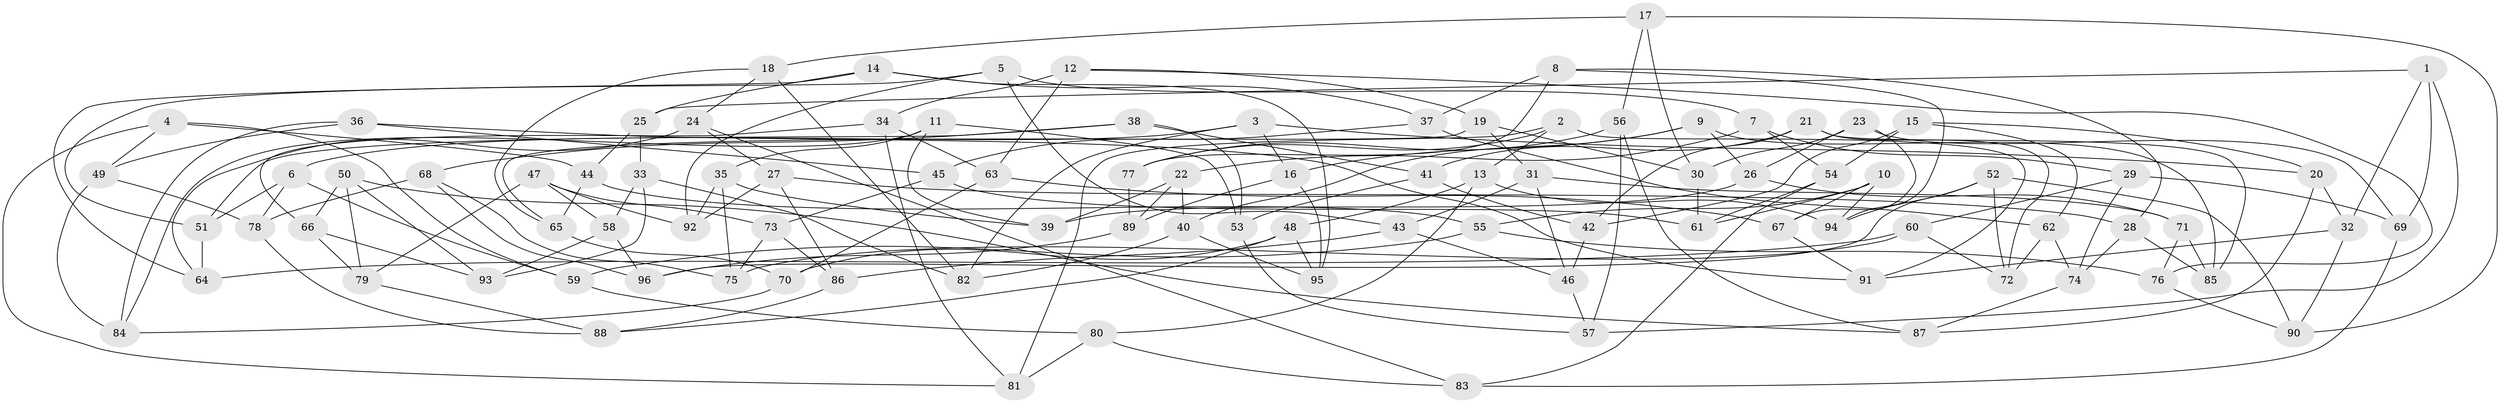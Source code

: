 // Generated by graph-tools (version 1.1) at 2025/16/03/09/25 04:16:39]
// undirected, 96 vertices, 192 edges
graph export_dot {
graph [start="1"]
  node [color=gray90,style=filled];
  1;
  2;
  3;
  4;
  5;
  6;
  7;
  8;
  9;
  10;
  11;
  12;
  13;
  14;
  15;
  16;
  17;
  18;
  19;
  20;
  21;
  22;
  23;
  24;
  25;
  26;
  27;
  28;
  29;
  30;
  31;
  32;
  33;
  34;
  35;
  36;
  37;
  38;
  39;
  40;
  41;
  42;
  43;
  44;
  45;
  46;
  47;
  48;
  49;
  50;
  51;
  52;
  53;
  54;
  55;
  56;
  57;
  58;
  59;
  60;
  61;
  62;
  63;
  64;
  65;
  66;
  67;
  68;
  69;
  70;
  71;
  72;
  73;
  74;
  75;
  76;
  77;
  78;
  79;
  80;
  81;
  82;
  83;
  84;
  85;
  86;
  87;
  88;
  89;
  90;
  91;
  92;
  93;
  94;
  95;
  96;
  1 -- 69;
  1 -- 32;
  1 -- 57;
  1 -- 25;
  2 -- 81;
  2 -- 13;
  2 -- 77;
  2 -- 91;
  3 -- 16;
  3 -- 6;
  3 -- 82;
  3 -- 20;
  4 -- 81;
  4 -- 44;
  4 -- 59;
  4 -- 49;
  5 -- 92;
  5 -- 7;
  5 -- 43;
  5 -- 51;
  6 -- 78;
  6 -- 59;
  6 -- 51;
  7 -- 29;
  7 -- 54;
  7 -- 22;
  8 -- 77;
  8 -- 94;
  8 -- 37;
  8 -- 28;
  9 -- 85;
  9 -- 16;
  9 -- 26;
  9 -- 40;
  10 -- 61;
  10 -- 94;
  10 -- 55;
  10 -- 67;
  11 -- 35;
  11 -- 84;
  11 -- 53;
  11 -- 39;
  12 -- 63;
  12 -- 34;
  12 -- 76;
  12 -- 19;
  13 -- 94;
  13 -- 48;
  13 -- 80;
  14 -- 64;
  14 -- 37;
  14 -- 25;
  14 -- 95;
  15 -- 62;
  15 -- 20;
  15 -- 54;
  15 -- 42;
  16 -- 89;
  16 -- 95;
  17 -- 30;
  17 -- 90;
  17 -- 56;
  17 -- 18;
  18 -- 65;
  18 -- 82;
  18 -- 24;
  19 -- 30;
  19 -- 65;
  19 -- 31;
  20 -- 32;
  20 -- 87;
  21 -- 41;
  21 -- 72;
  21 -- 85;
  21 -- 42;
  22 -- 40;
  22 -- 39;
  22 -- 89;
  23 -- 26;
  23 -- 30;
  23 -- 69;
  23 -- 67;
  24 -- 83;
  24 -- 64;
  24 -- 27;
  25 -- 33;
  25 -- 44;
  26 -- 71;
  26 -- 39;
  27 -- 92;
  27 -- 86;
  27 -- 28;
  28 -- 74;
  28 -- 85;
  29 -- 74;
  29 -- 69;
  29 -- 60;
  30 -- 61;
  31 -- 71;
  31 -- 43;
  31 -- 46;
  32 -- 90;
  32 -- 91;
  33 -- 82;
  33 -- 58;
  33 -- 93;
  34 -- 63;
  34 -- 81;
  34 -- 66;
  35 -- 39;
  35 -- 75;
  35 -- 92;
  36 -- 84;
  36 -- 49;
  36 -- 91;
  36 -- 45;
  37 -- 62;
  37 -- 45;
  38 -- 53;
  38 -- 41;
  38 -- 68;
  38 -- 51;
  40 -- 82;
  40 -- 95;
  41 -- 53;
  41 -- 42;
  42 -- 46;
  43 -- 46;
  43 -- 86;
  44 -- 55;
  44 -- 65;
  45 -- 73;
  45 -- 61;
  46 -- 57;
  47 -- 79;
  47 -- 73;
  47 -- 92;
  47 -- 58;
  48 -- 95;
  48 -- 70;
  48 -- 88;
  49 -- 78;
  49 -- 84;
  50 -- 79;
  50 -- 93;
  50 -- 87;
  50 -- 66;
  51 -- 64;
  52 -- 90;
  52 -- 94;
  52 -- 96;
  52 -- 72;
  53 -- 57;
  54 -- 83;
  54 -- 61;
  55 -- 59;
  55 -- 76;
  56 -- 87;
  56 -- 57;
  56 -- 77;
  58 -- 93;
  58 -- 96;
  59 -- 80;
  60 -- 64;
  60 -- 75;
  60 -- 72;
  62 -- 74;
  62 -- 72;
  63 -- 67;
  63 -- 70;
  65 -- 70;
  66 -- 79;
  66 -- 93;
  67 -- 91;
  68 -- 96;
  68 -- 75;
  68 -- 78;
  69 -- 83;
  70 -- 84;
  71 -- 76;
  71 -- 85;
  73 -- 75;
  73 -- 86;
  74 -- 87;
  76 -- 90;
  77 -- 89;
  78 -- 88;
  79 -- 88;
  80 -- 83;
  80 -- 81;
  86 -- 88;
  89 -- 96;
}
